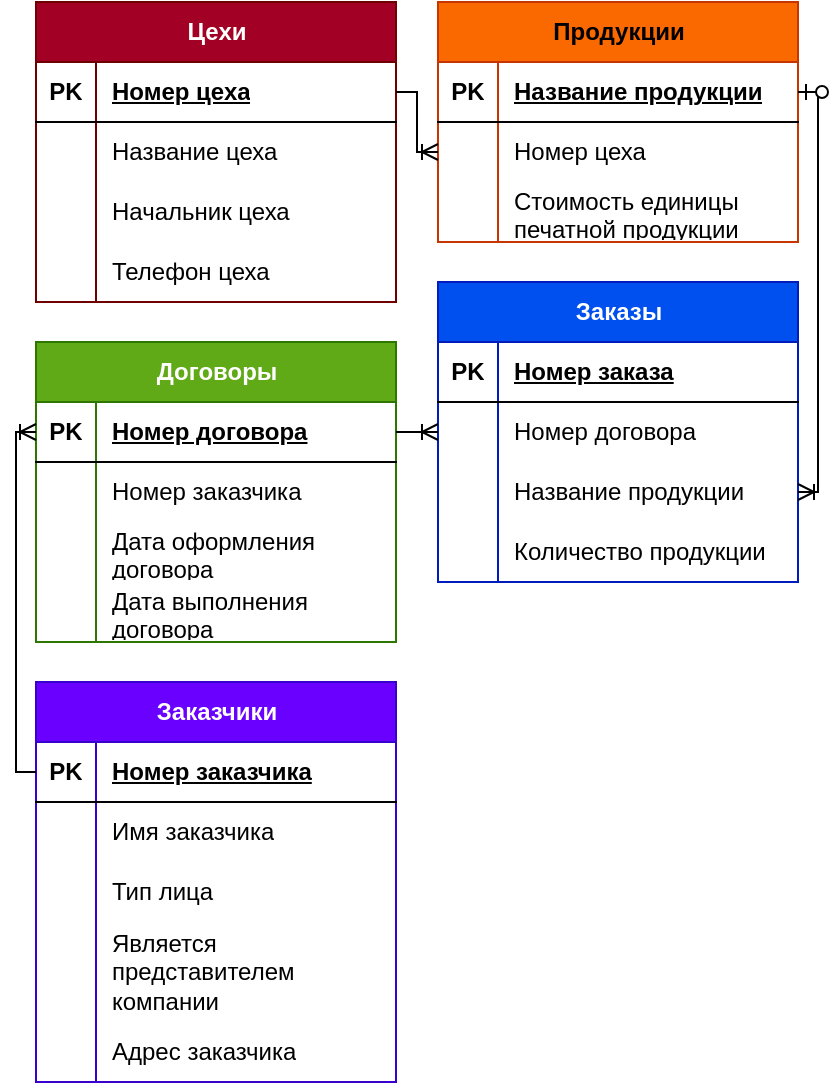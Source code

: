 <mxfile version="22.1.4" type="github">
  <diagram name="Страница 1" id="zLygSy3upfbwJDYn9ktv">
    <mxGraphModel dx="607" dy="3120" grid="1" gridSize="10" guides="1" tooltips="1" connect="1" arrows="1" fold="1" page="1" pageScale="1" pageWidth="827" pageHeight="1169" math="0" shadow="0">
      <root>
        <mxCell id="0" />
        <mxCell id="1" parent="0" />
        <mxCell id="AlSZQaVEiFYt_fOlfbv8-2" value="Цехи" style="shape=table;startSize=30;container=1;collapsible=1;childLayout=tableLayout;fixedRows=1;rowLines=0;fontStyle=1;align=center;resizeLast=1;html=1;fillColor=#a20025;strokeColor=#6F0000;fontColor=#ffffff;" parent="1" vertex="1">
          <mxGeometry x="1040" y="-2320" width="180" height="150" as="geometry" />
        </mxCell>
        <mxCell id="AlSZQaVEiFYt_fOlfbv8-3" value="" style="shape=tableRow;horizontal=0;startSize=0;swimlaneHead=0;swimlaneBody=0;fillColor=none;collapsible=0;dropTarget=0;points=[[0,0.5],[1,0.5]];portConstraint=eastwest;top=0;left=0;right=0;bottom=1;" parent="AlSZQaVEiFYt_fOlfbv8-2" vertex="1">
          <mxGeometry y="30" width="180" height="30" as="geometry" />
        </mxCell>
        <mxCell id="AlSZQaVEiFYt_fOlfbv8-4" value="PK" style="shape=partialRectangle;connectable=0;fillColor=none;top=0;left=0;bottom=0;right=0;fontStyle=1;overflow=hidden;whiteSpace=wrap;html=1;" parent="AlSZQaVEiFYt_fOlfbv8-3" vertex="1">
          <mxGeometry width="30" height="30" as="geometry">
            <mxRectangle width="30" height="30" as="alternateBounds" />
          </mxGeometry>
        </mxCell>
        <mxCell id="AlSZQaVEiFYt_fOlfbv8-5" value="Номер цеха" style="shape=partialRectangle;connectable=0;fillColor=none;top=0;left=0;bottom=0;right=0;align=left;spacingLeft=6;fontStyle=5;overflow=hidden;whiteSpace=wrap;html=1;" parent="AlSZQaVEiFYt_fOlfbv8-3" vertex="1">
          <mxGeometry x="30" width="150" height="30" as="geometry">
            <mxRectangle width="150" height="30" as="alternateBounds" />
          </mxGeometry>
        </mxCell>
        <mxCell id="AlSZQaVEiFYt_fOlfbv8-6" value="" style="shape=tableRow;horizontal=0;startSize=0;swimlaneHead=0;swimlaneBody=0;fillColor=none;collapsible=0;dropTarget=0;points=[[0,0.5],[1,0.5]];portConstraint=eastwest;top=0;left=0;right=0;bottom=0;" parent="AlSZQaVEiFYt_fOlfbv8-2" vertex="1">
          <mxGeometry y="60" width="180" height="30" as="geometry" />
        </mxCell>
        <mxCell id="AlSZQaVEiFYt_fOlfbv8-7" value="" style="shape=partialRectangle;connectable=0;fillColor=none;top=0;left=0;bottom=0;right=0;editable=1;overflow=hidden;whiteSpace=wrap;html=1;" parent="AlSZQaVEiFYt_fOlfbv8-6" vertex="1">
          <mxGeometry width="30" height="30" as="geometry">
            <mxRectangle width="30" height="30" as="alternateBounds" />
          </mxGeometry>
        </mxCell>
        <mxCell id="AlSZQaVEiFYt_fOlfbv8-8" value="Название цеха" style="shape=partialRectangle;connectable=0;fillColor=none;top=0;left=0;bottom=0;right=0;align=left;spacingLeft=6;overflow=hidden;whiteSpace=wrap;html=1;" parent="AlSZQaVEiFYt_fOlfbv8-6" vertex="1">
          <mxGeometry x="30" width="150" height="30" as="geometry">
            <mxRectangle width="150" height="30" as="alternateBounds" />
          </mxGeometry>
        </mxCell>
        <mxCell id="AlSZQaVEiFYt_fOlfbv8-9" value="" style="shape=tableRow;horizontal=0;startSize=0;swimlaneHead=0;swimlaneBody=0;fillColor=none;collapsible=0;dropTarget=0;points=[[0,0.5],[1,0.5]];portConstraint=eastwest;top=0;left=0;right=0;bottom=0;" parent="AlSZQaVEiFYt_fOlfbv8-2" vertex="1">
          <mxGeometry y="90" width="180" height="30" as="geometry" />
        </mxCell>
        <mxCell id="AlSZQaVEiFYt_fOlfbv8-10" value="" style="shape=partialRectangle;connectable=0;fillColor=none;top=0;left=0;bottom=0;right=0;editable=1;overflow=hidden;whiteSpace=wrap;html=1;" parent="AlSZQaVEiFYt_fOlfbv8-9" vertex="1">
          <mxGeometry width="30" height="30" as="geometry">
            <mxRectangle width="30" height="30" as="alternateBounds" />
          </mxGeometry>
        </mxCell>
        <mxCell id="AlSZQaVEiFYt_fOlfbv8-11" value="Начальник цеха" style="shape=partialRectangle;connectable=0;fillColor=none;top=0;left=0;bottom=0;right=0;align=left;spacingLeft=6;overflow=hidden;whiteSpace=wrap;html=1;" parent="AlSZQaVEiFYt_fOlfbv8-9" vertex="1">
          <mxGeometry x="30" width="150" height="30" as="geometry">
            <mxRectangle width="150" height="30" as="alternateBounds" />
          </mxGeometry>
        </mxCell>
        <mxCell id="AlSZQaVEiFYt_fOlfbv8-12" value="" style="shape=tableRow;horizontal=0;startSize=0;swimlaneHead=0;swimlaneBody=0;fillColor=none;collapsible=0;dropTarget=0;points=[[0,0.5],[1,0.5]];portConstraint=eastwest;top=0;left=0;right=0;bottom=0;" parent="AlSZQaVEiFYt_fOlfbv8-2" vertex="1">
          <mxGeometry y="120" width="180" height="30" as="geometry" />
        </mxCell>
        <mxCell id="AlSZQaVEiFYt_fOlfbv8-13" value="" style="shape=partialRectangle;connectable=0;fillColor=none;top=0;left=0;bottom=0;right=0;editable=1;overflow=hidden;whiteSpace=wrap;html=1;" parent="AlSZQaVEiFYt_fOlfbv8-12" vertex="1">
          <mxGeometry width="30" height="30" as="geometry">
            <mxRectangle width="30" height="30" as="alternateBounds" />
          </mxGeometry>
        </mxCell>
        <mxCell id="AlSZQaVEiFYt_fOlfbv8-14" value="Телефон цеха" style="shape=partialRectangle;connectable=0;fillColor=none;top=0;left=0;bottom=0;right=0;align=left;spacingLeft=6;overflow=hidden;whiteSpace=wrap;html=1;" parent="AlSZQaVEiFYt_fOlfbv8-12" vertex="1">
          <mxGeometry x="30" width="150" height="30" as="geometry">
            <mxRectangle width="150" height="30" as="alternateBounds" />
          </mxGeometry>
        </mxCell>
        <mxCell id="AlSZQaVEiFYt_fOlfbv8-15" value="Договоры" style="shape=table;startSize=30;container=1;collapsible=1;childLayout=tableLayout;fixedRows=1;rowLines=0;fontStyle=1;align=center;resizeLast=1;html=1;fillColor=#60a917;fontColor=#ffffff;strokeColor=#2D7600;" parent="1" vertex="1">
          <mxGeometry x="1040" y="-2150" width="180" height="150" as="geometry" />
        </mxCell>
        <mxCell id="AlSZQaVEiFYt_fOlfbv8-16" value="" style="shape=tableRow;horizontal=0;startSize=0;swimlaneHead=0;swimlaneBody=0;fillColor=none;collapsible=0;dropTarget=0;points=[[0,0.5],[1,0.5]];portConstraint=eastwest;top=0;left=0;right=0;bottom=1;" parent="AlSZQaVEiFYt_fOlfbv8-15" vertex="1">
          <mxGeometry y="30" width="180" height="30" as="geometry" />
        </mxCell>
        <mxCell id="AlSZQaVEiFYt_fOlfbv8-17" value="PK" style="shape=partialRectangle;connectable=0;fillColor=none;top=0;left=0;bottom=0;right=0;fontStyle=1;overflow=hidden;whiteSpace=wrap;html=1;" parent="AlSZQaVEiFYt_fOlfbv8-16" vertex="1">
          <mxGeometry width="30" height="30" as="geometry">
            <mxRectangle width="30" height="30" as="alternateBounds" />
          </mxGeometry>
        </mxCell>
        <mxCell id="AlSZQaVEiFYt_fOlfbv8-18" value="Номер договора" style="shape=partialRectangle;connectable=0;fillColor=none;top=0;left=0;bottom=0;right=0;align=left;spacingLeft=6;fontStyle=5;overflow=hidden;whiteSpace=wrap;html=1;" parent="AlSZQaVEiFYt_fOlfbv8-16" vertex="1">
          <mxGeometry x="30" width="150" height="30" as="geometry">
            <mxRectangle width="150" height="30" as="alternateBounds" />
          </mxGeometry>
        </mxCell>
        <mxCell id="AlSZQaVEiFYt_fOlfbv8-19" value="" style="shape=tableRow;horizontal=0;startSize=0;swimlaneHead=0;swimlaneBody=0;fillColor=none;collapsible=0;dropTarget=0;points=[[0,0.5],[1,0.5]];portConstraint=eastwest;top=0;left=0;right=0;bottom=0;" parent="AlSZQaVEiFYt_fOlfbv8-15" vertex="1">
          <mxGeometry y="60" width="180" height="30" as="geometry" />
        </mxCell>
        <mxCell id="AlSZQaVEiFYt_fOlfbv8-20" value="" style="shape=partialRectangle;connectable=0;fillColor=none;top=0;left=0;bottom=0;right=0;editable=1;overflow=hidden;whiteSpace=wrap;html=1;" parent="AlSZQaVEiFYt_fOlfbv8-19" vertex="1">
          <mxGeometry width="30" height="30" as="geometry">
            <mxRectangle width="30" height="30" as="alternateBounds" />
          </mxGeometry>
        </mxCell>
        <mxCell id="AlSZQaVEiFYt_fOlfbv8-21" value="Номер заказчика" style="shape=partialRectangle;connectable=0;fillColor=none;top=0;left=0;bottom=0;right=0;align=left;spacingLeft=6;overflow=hidden;whiteSpace=wrap;html=1;" parent="AlSZQaVEiFYt_fOlfbv8-19" vertex="1">
          <mxGeometry x="30" width="150" height="30" as="geometry">
            <mxRectangle width="150" height="30" as="alternateBounds" />
          </mxGeometry>
        </mxCell>
        <mxCell id="AlSZQaVEiFYt_fOlfbv8-22" value="" style="shape=tableRow;horizontal=0;startSize=0;swimlaneHead=0;swimlaneBody=0;fillColor=none;collapsible=0;dropTarget=0;points=[[0,0.5],[1,0.5]];portConstraint=eastwest;top=0;left=0;right=0;bottom=0;" parent="AlSZQaVEiFYt_fOlfbv8-15" vertex="1">
          <mxGeometry y="90" width="180" height="30" as="geometry" />
        </mxCell>
        <mxCell id="AlSZQaVEiFYt_fOlfbv8-23" value="" style="shape=partialRectangle;connectable=0;fillColor=none;top=0;left=0;bottom=0;right=0;editable=1;overflow=hidden;whiteSpace=wrap;html=1;" parent="AlSZQaVEiFYt_fOlfbv8-22" vertex="1">
          <mxGeometry width="30" height="30" as="geometry">
            <mxRectangle width="30" height="30" as="alternateBounds" />
          </mxGeometry>
        </mxCell>
        <mxCell id="AlSZQaVEiFYt_fOlfbv8-24" value="Дата оформления договора" style="shape=partialRectangle;connectable=0;fillColor=none;top=0;left=0;bottom=0;right=0;align=left;spacingLeft=6;overflow=hidden;whiteSpace=wrap;html=1;" parent="AlSZQaVEiFYt_fOlfbv8-22" vertex="1">
          <mxGeometry x="30" width="150" height="30" as="geometry">
            <mxRectangle width="150" height="30" as="alternateBounds" />
          </mxGeometry>
        </mxCell>
        <mxCell id="AlSZQaVEiFYt_fOlfbv8-25" value="" style="shape=tableRow;horizontal=0;startSize=0;swimlaneHead=0;swimlaneBody=0;fillColor=none;collapsible=0;dropTarget=0;points=[[0,0.5],[1,0.5]];portConstraint=eastwest;top=0;left=0;right=0;bottom=0;" parent="AlSZQaVEiFYt_fOlfbv8-15" vertex="1">
          <mxGeometry y="120" width="180" height="30" as="geometry" />
        </mxCell>
        <mxCell id="AlSZQaVEiFYt_fOlfbv8-26" value="" style="shape=partialRectangle;connectable=0;fillColor=none;top=0;left=0;bottom=0;right=0;editable=1;overflow=hidden;whiteSpace=wrap;html=1;" parent="AlSZQaVEiFYt_fOlfbv8-25" vertex="1">
          <mxGeometry width="30" height="30" as="geometry">
            <mxRectangle width="30" height="30" as="alternateBounds" />
          </mxGeometry>
        </mxCell>
        <mxCell id="AlSZQaVEiFYt_fOlfbv8-27" value="Дата выполнения договора" style="shape=partialRectangle;connectable=0;fillColor=none;top=0;left=0;bottom=0;right=0;align=left;spacingLeft=6;overflow=hidden;whiteSpace=wrap;html=1;" parent="AlSZQaVEiFYt_fOlfbv8-25" vertex="1">
          <mxGeometry x="30" width="150" height="30" as="geometry">
            <mxRectangle width="150" height="30" as="alternateBounds" />
          </mxGeometry>
        </mxCell>
        <mxCell id="AlSZQaVEiFYt_fOlfbv8-28" value="Продукции" style="shape=table;startSize=30;container=1;collapsible=1;childLayout=tableLayout;fixedRows=1;rowLines=0;fontStyle=1;align=center;resizeLast=1;html=1;fillColor=#fa6800;fontColor=#000000;strokeColor=#C73500;" parent="1" vertex="1">
          <mxGeometry x="1241" y="-2320" width="180" height="120" as="geometry" />
        </mxCell>
        <mxCell id="AlSZQaVEiFYt_fOlfbv8-29" value="" style="shape=tableRow;horizontal=0;startSize=0;swimlaneHead=0;swimlaneBody=0;fillColor=none;collapsible=0;dropTarget=0;points=[[0,0.5],[1,0.5]];portConstraint=eastwest;top=0;left=0;right=0;bottom=1;" parent="AlSZQaVEiFYt_fOlfbv8-28" vertex="1">
          <mxGeometry y="30" width="180" height="30" as="geometry" />
        </mxCell>
        <mxCell id="AlSZQaVEiFYt_fOlfbv8-30" value="PK" style="shape=partialRectangle;connectable=0;fillColor=none;top=0;left=0;bottom=0;right=0;fontStyle=1;overflow=hidden;whiteSpace=wrap;html=1;" parent="AlSZQaVEiFYt_fOlfbv8-29" vertex="1">
          <mxGeometry width="30" height="30" as="geometry">
            <mxRectangle width="30" height="30" as="alternateBounds" />
          </mxGeometry>
        </mxCell>
        <mxCell id="AlSZQaVEiFYt_fOlfbv8-31" value="Название продукции" style="shape=partialRectangle;connectable=0;fillColor=none;top=0;left=0;bottom=0;right=0;align=left;spacingLeft=6;fontStyle=5;overflow=hidden;whiteSpace=wrap;html=1;" parent="AlSZQaVEiFYt_fOlfbv8-29" vertex="1">
          <mxGeometry x="30" width="150" height="30" as="geometry">
            <mxRectangle width="150" height="30" as="alternateBounds" />
          </mxGeometry>
        </mxCell>
        <mxCell id="AlSZQaVEiFYt_fOlfbv8-32" value="" style="shape=tableRow;horizontal=0;startSize=0;swimlaneHead=0;swimlaneBody=0;fillColor=none;collapsible=0;dropTarget=0;points=[[0,0.5],[1,0.5]];portConstraint=eastwest;top=0;left=0;right=0;bottom=0;" parent="AlSZQaVEiFYt_fOlfbv8-28" vertex="1">
          <mxGeometry y="60" width="180" height="30" as="geometry" />
        </mxCell>
        <mxCell id="AlSZQaVEiFYt_fOlfbv8-33" value="" style="shape=partialRectangle;connectable=0;fillColor=none;top=0;left=0;bottom=0;right=0;editable=1;overflow=hidden;whiteSpace=wrap;html=1;" parent="AlSZQaVEiFYt_fOlfbv8-32" vertex="1">
          <mxGeometry width="30" height="30" as="geometry">
            <mxRectangle width="30" height="30" as="alternateBounds" />
          </mxGeometry>
        </mxCell>
        <mxCell id="AlSZQaVEiFYt_fOlfbv8-34" value="Номер цеха" style="shape=partialRectangle;connectable=0;fillColor=none;top=0;left=0;bottom=0;right=0;align=left;spacingLeft=6;overflow=hidden;whiteSpace=wrap;html=1;" parent="AlSZQaVEiFYt_fOlfbv8-32" vertex="1">
          <mxGeometry x="30" width="150" height="30" as="geometry">
            <mxRectangle width="150" height="30" as="alternateBounds" />
          </mxGeometry>
        </mxCell>
        <mxCell id="AlSZQaVEiFYt_fOlfbv8-35" value="" style="shape=tableRow;horizontal=0;startSize=0;swimlaneHead=0;swimlaneBody=0;fillColor=none;collapsible=0;dropTarget=0;points=[[0,0.5],[1,0.5]];portConstraint=eastwest;top=0;left=0;right=0;bottom=0;" parent="AlSZQaVEiFYt_fOlfbv8-28" vertex="1">
          <mxGeometry y="90" width="180" height="30" as="geometry" />
        </mxCell>
        <mxCell id="AlSZQaVEiFYt_fOlfbv8-36" value="" style="shape=partialRectangle;connectable=0;fillColor=none;top=0;left=0;bottom=0;right=0;editable=1;overflow=hidden;whiteSpace=wrap;html=1;" parent="AlSZQaVEiFYt_fOlfbv8-35" vertex="1">
          <mxGeometry width="30" height="30" as="geometry">
            <mxRectangle width="30" height="30" as="alternateBounds" />
          </mxGeometry>
        </mxCell>
        <mxCell id="AlSZQaVEiFYt_fOlfbv8-37" value="Стоимость единицы печатной продукции" style="shape=partialRectangle;connectable=0;fillColor=none;top=0;left=0;bottom=0;right=0;align=left;spacingLeft=6;overflow=hidden;whiteSpace=wrap;html=1;" parent="AlSZQaVEiFYt_fOlfbv8-35" vertex="1">
          <mxGeometry x="30" width="150" height="30" as="geometry">
            <mxRectangle width="150" height="30" as="alternateBounds" />
          </mxGeometry>
        </mxCell>
        <mxCell id="AlSZQaVEiFYt_fOlfbv8-41" value="Заказы" style="shape=table;startSize=30;container=1;collapsible=1;childLayout=tableLayout;fixedRows=1;rowLines=0;fontStyle=1;align=center;resizeLast=1;html=1;fillColor=#0050ef;fontColor=#ffffff;strokeColor=#001DBC;" parent="1" vertex="1">
          <mxGeometry x="1241" y="-2180" width="180" height="150" as="geometry" />
        </mxCell>
        <mxCell id="AlSZQaVEiFYt_fOlfbv8-42" value="" style="shape=tableRow;horizontal=0;startSize=0;swimlaneHead=0;swimlaneBody=0;fillColor=none;collapsible=0;dropTarget=0;points=[[0,0.5],[1,0.5]];portConstraint=eastwest;top=0;left=0;right=0;bottom=1;" parent="AlSZQaVEiFYt_fOlfbv8-41" vertex="1">
          <mxGeometry y="30" width="180" height="30" as="geometry" />
        </mxCell>
        <mxCell id="AlSZQaVEiFYt_fOlfbv8-43" value="PK" style="shape=partialRectangle;connectable=0;fillColor=none;top=0;left=0;bottom=0;right=0;fontStyle=1;overflow=hidden;whiteSpace=wrap;html=1;" parent="AlSZQaVEiFYt_fOlfbv8-42" vertex="1">
          <mxGeometry width="30" height="30" as="geometry">
            <mxRectangle width="30" height="30" as="alternateBounds" />
          </mxGeometry>
        </mxCell>
        <mxCell id="AlSZQaVEiFYt_fOlfbv8-44" value="Номер заказа" style="shape=partialRectangle;connectable=0;fillColor=none;top=0;left=0;bottom=0;right=0;align=left;spacingLeft=6;fontStyle=5;overflow=hidden;whiteSpace=wrap;html=1;" parent="AlSZQaVEiFYt_fOlfbv8-42" vertex="1">
          <mxGeometry x="30" width="150" height="30" as="geometry">
            <mxRectangle width="150" height="30" as="alternateBounds" />
          </mxGeometry>
        </mxCell>
        <mxCell id="AlSZQaVEiFYt_fOlfbv8-45" value="" style="shape=tableRow;horizontal=0;startSize=0;swimlaneHead=0;swimlaneBody=0;fillColor=none;collapsible=0;dropTarget=0;points=[[0,0.5],[1,0.5]];portConstraint=eastwest;top=0;left=0;right=0;bottom=0;" parent="AlSZQaVEiFYt_fOlfbv8-41" vertex="1">
          <mxGeometry y="60" width="180" height="30" as="geometry" />
        </mxCell>
        <mxCell id="AlSZQaVEiFYt_fOlfbv8-46" value="" style="shape=partialRectangle;connectable=0;fillColor=none;top=0;left=0;bottom=0;right=0;editable=1;overflow=hidden;whiteSpace=wrap;html=1;" parent="AlSZQaVEiFYt_fOlfbv8-45" vertex="1">
          <mxGeometry width="30" height="30" as="geometry">
            <mxRectangle width="30" height="30" as="alternateBounds" />
          </mxGeometry>
        </mxCell>
        <mxCell id="AlSZQaVEiFYt_fOlfbv8-47" value="Номер договора" style="shape=partialRectangle;connectable=0;fillColor=none;top=0;left=0;bottom=0;right=0;align=left;spacingLeft=6;overflow=hidden;whiteSpace=wrap;html=1;" parent="AlSZQaVEiFYt_fOlfbv8-45" vertex="1">
          <mxGeometry x="30" width="150" height="30" as="geometry">
            <mxRectangle width="150" height="30" as="alternateBounds" />
          </mxGeometry>
        </mxCell>
        <mxCell id="AlSZQaVEiFYt_fOlfbv8-48" value="" style="shape=tableRow;horizontal=0;startSize=0;swimlaneHead=0;swimlaneBody=0;fillColor=none;collapsible=0;dropTarget=0;points=[[0,0.5],[1,0.5]];portConstraint=eastwest;top=0;left=0;right=0;bottom=0;" parent="AlSZQaVEiFYt_fOlfbv8-41" vertex="1">
          <mxGeometry y="90" width="180" height="30" as="geometry" />
        </mxCell>
        <mxCell id="AlSZQaVEiFYt_fOlfbv8-49" value="" style="shape=partialRectangle;connectable=0;fillColor=none;top=0;left=0;bottom=0;right=0;editable=1;overflow=hidden;whiteSpace=wrap;html=1;" parent="AlSZQaVEiFYt_fOlfbv8-48" vertex="1">
          <mxGeometry width="30" height="30" as="geometry">
            <mxRectangle width="30" height="30" as="alternateBounds" />
          </mxGeometry>
        </mxCell>
        <mxCell id="AlSZQaVEiFYt_fOlfbv8-50" value="Название продукции" style="shape=partialRectangle;connectable=0;fillColor=none;top=0;left=0;bottom=0;right=0;align=left;spacingLeft=6;overflow=hidden;whiteSpace=wrap;html=1;" parent="AlSZQaVEiFYt_fOlfbv8-48" vertex="1">
          <mxGeometry x="30" width="150" height="30" as="geometry">
            <mxRectangle width="150" height="30" as="alternateBounds" />
          </mxGeometry>
        </mxCell>
        <mxCell id="AlSZQaVEiFYt_fOlfbv8-51" value="" style="shape=tableRow;horizontal=0;startSize=0;swimlaneHead=0;swimlaneBody=0;fillColor=none;collapsible=0;dropTarget=0;points=[[0,0.5],[1,0.5]];portConstraint=eastwest;top=0;left=0;right=0;bottom=0;" parent="AlSZQaVEiFYt_fOlfbv8-41" vertex="1">
          <mxGeometry y="120" width="180" height="30" as="geometry" />
        </mxCell>
        <mxCell id="AlSZQaVEiFYt_fOlfbv8-52" value="" style="shape=partialRectangle;connectable=0;fillColor=none;top=0;left=0;bottom=0;right=0;editable=1;overflow=hidden;whiteSpace=wrap;html=1;" parent="AlSZQaVEiFYt_fOlfbv8-51" vertex="1">
          <mxGeometry width="30" height="30" as="geometry">
            <mxRectangle width="30" height="30" as="alternateBounds" />
          </mxGeometry>
        </mxCell>
        <mxCell id="AlSZQaVEiFYt_fOlfbv8-53" value="Количество продукции" style="shape=partialRectangle;connectable=0;fillColor=none;top=0;left=0;bottom=0;right=0;align=left;spacingLeft=6;overflow=hidden;whiteSpace=wrap;html=1;" parent="AlSZQaVEiFYt_fOlfbv8-51" vertex="1">
          <mxGeometry x="30" width="150" height="30" as="geometry">
            <mxRectangle width="150" height="30" as="alternateBounds" />
          </mxGeometry>
        </mxCell>
        <mxCell id="AlSZQaVEiFYt_fOlfbv8-55" value="Заказчики" style="shape=table;startSize=30;container=1;collapsible=1;childLayout=tableLayout;fixedRows=1;rowLines=0;fontStyle=1;align=center;resizeLast=1;html=1;fillColor=#6a00ff;fontColor=#ffffff;strokeColor=#3700CC;" parent="1" vertex="1">
          <mxGeometry x="1040" y="-1980" width="180" height="200" as="geometry" />
        </mxCell>
        <mxCell id="AlSZQaVEiFYt_fOlfbv8-56" value="" style="shape=tableRow;horizontal=0;startSize=0;swimlaneHead=0;swimlaneBody=0;fillColor=none;collapsible=0;dropTarget=0;points=[[0,0.5],[1,0.5]];portConstraint=eastwest;top=0;left=0;right=0;bottom=1;" parent="AlSZQaVEiFYt_fOlfbv8-55" vertex="1">
          <mxGeometry y="30" width="180" height="30" as="geometry" />
        </mxCell>
        <mxCell id="AlSZQaVEiFYt_fOlfbv8-57" value="PK" style="shape=partialRectangle;connectable=0;fillColor=none;top=0;left=0;bottom=0;right=0;fontStyle=1;overflow=hidden;whiteSpace=wrap;html=1;" parent="AlSZQaVEiFYt_fOlfbv8-56" vertex="1">
          <mxGeometry width="30" height="30" as="geometry">
            <mxRectangle width="30" height="30" as="alternateBounds" />
          </mxGeometry>
        </mxCell>
        <mxCell id="AlSZQaVEiFYt_fOlfbv8-58" value="Номер заказчика" style="shape=partialRectangle;connectable=0;fillColor=none;top=0;left=0;bottom=0;right=0;align=left;spacingLeft=6;fontStyle=5;overflow=hidden;whiteSpace=wrap;html=1;" parent="AlSZQaVEiFYt_fOlfbv8-56" vertex="1">
          <mxGeometry x="30" width="150" height="30" as="geometry">
            <mxRectangle width="150" height="30" as="alternateBounds" />
          </mxGeometry>
        </mxCell>
        <mxCell id="AlSZQaVEiFYt_fOlfbv8-59" value="" style="shape=tableRow;horizontal=0;startSize=0;swimlaneHead=0;swimlaneBody=0;fillColor=none;collapsible=0;dropTarget=0;points=[[0,0.5],[1,0.5]];portConstraint=eastwest;top=0;left=0;right=0;bottom=0;" parent="AlSZQaVEiFYt_fOlfbv8-55" vertex="1">
          <mxGeometry y="60" width="180" height="30" as="geometry" />
        </mxCell>
        <mxCell id="AlSZQaVEiFYt_fOlfbv8-60" value="" style="shape=partialRectangle;connectable=0;fillColor=none;top=0;left=0;bottom=0;right=0;editable=1;overflow=hidden;whiteSpace=wrap;html=1;" parent="AlSZQaVEiFYt_fOlfbv8-59" vertex="1">
          <mxGeometry width="30" height="30" as="geometry">
            <mxRectangle width="30" height="30" as="alternateBounds" />
          </mxGeometry>
        </mxCell>
        <mxCell id="AlSZQaVEiFYt_fOlfbv8-61" value="Имя заказчика" style="shape=partialRectangle;connectable=0;fillColor=none;top=0;left=0;bottom=0;right=0;align=left;spacingLeft=6;overflow=hidden;whiteSpace=wrap;html=1;" parent="AlSZQaVEiFYt_fOlfbv8-59" vertex="1">
          <mxGeometry x="30" width="150" height="30" as="geometry">
            <mxRectangle width="150" height="30" as="alternateBounds" />
          </mxGeometry>
        </mxCell>
        <mxCell id="AlSZQaVEiFYt_fOlfbv8-62" value="" style="shape=tableRow;horizontal=0;startSize=0;swimlaneHead=0;swimlaneBody=0;fillColor=none;collapsible=0;dropTarget=0;points=[[0,0.5],[1,0.5]];portConstraint=eastwest;top=0;left=0;right=0;bottom=0;" parent="AlSZQaVEiFYt_fOlfbv8-55" vertex="1">
          <mxGeometry y="90" width="180" height="30" as="geometry" />
        </mxCell>
        <mxCell id="AlSZQaVEiFYt_fOlfbv8-63" value="" style="shape=partialRectangle;connectable=0;fillColor=none;top=0;left=0;bottom=0;right=0;editable=1;overflow=hidden;whiteSpace=wrap;html=1;" parent="AlSZQaVEiFYt_fOlfbv8-62" vertex="1">
          <mxGeometry width="30" height="30" as="geometry">
            <mxRectangle width="30" height="30" as="alternateBounds" />
          </mxGeometry>
        </mxCell>
        <mxCell id="AlSZQaVEiFYt_fOlfbv8-64" value="Тип лица" style="shape=partialRectangle;connectable=0;fillColor=none;top=0;left=0;bottom=0;right=0;align=left;spacingLeft=6;overflow=hidden;whiteSpace=wrap;html=1;" parent="AlSZQaVEiFYt_fOlfbv8-62" vertex="1">
          <mxGeometry x="30" width="150" height="30" as="geometry">
            <mxRectangle width="150" height="30" as="alternateBounds" />
          </mxGeometry>
        </mxCell>
        <mxCell id="AlSZQaVEiFYt_fOlfbv8-65" value="" style="shape=tableRow;horizontal=0;startSize=0;swimlaneHead=0;swimlaneBody=0;fillColor=none;collapsible=0;dropTarget=0;points=[[0,0.5],[1,0.5]];portConstraint=eastwest;top=0;left=0;right=0;bottom=0;" parent="AlSZQaVEiFYt_fOlfbv8-55" vertex="1">
          <mxGeometry y="120" width="180" height="50" as="geometry" />
        </mxCell>
        <mxCell id="AlSZQaVEiFYt_fOlfbv8-66" value="" style="shape=partialRectangle;connectable=0;fillColor=none;top=0;left=0;bottom=0;right=0;editable=1;overflow=hidden;whiteSpace=wrap;html=1;" parent="AlSZQaVEiFYt_fOlfbv8-65" vertex="1">
          <mxGeometry width="30" height="50" as="geometry">
            <mxRectangle width="30" height="50" as="alternateBounds" />
          </mxGeometry>
        </mxCell>
        <mxCell id="AlSZQaVEiFYt_fOlfbv8-67" value="Является представителем компании" style="shape=partialRectangle;connectable=0;fillColor=none;top=0;left=0;bottom=0;right=0;align=left;spacingLeft=6;overflow=hidden;whiteSpace=wrap;html=1;" parent="AlSZQaVEiFYt_fOlfbv8-65" vertex="1">
          <mxGeometry x="30" width="150" height="50" as="geometry">
            <mxRectangle width="150" height="50" as="alternateBounds" />
          </mxGeometry>
        </mxCell>
        <mxCell id="AlSZQaVEiFYt_fOlfbv8-68" style="shape=tableRow;horizontal=0;startSize=0;swimlaneHead=0;swimlaneBody=0;fillColor=none;collapsible=0;dropTarget=0;points=[[0,0.5],[1,0.5]];portConstraint=eastwest;top=0;left=0;right=0;bottom=0;" parent="AlSZQaVEiFYt_fOlfbv8-55" vertex="1">
          <mxGeometry y="170" width="180" height="30" as="geometry" />
        </mxCell>
        <mxCell id="AlSZQaVEiFYt_fOlfbv8-69" style="shape=partialRectangle;connectable=0;fillColor=none;top=0;left=0;bottom=0;right=0;editable=1;overflow=hidden;whiteSpace=wrap;html=1;" parent="AlSZQaVEiFYt_fOlfbv8-68" vertex="1">
          <mxGeometry width="30" height="30" as="geometry">
            <mxRectangle width="30" height="30" as="alternateBounds" />
          </mxGeometry>
        </mxCell>
        <mxCell id="AlSZQaVEiFYt_fOlfbv8-70" value="Адрес заказчика" style="shape=partialRectangle;connectable=0;fillColor=none;top=0;left=0;bottom=0;right=0;align=left;spacingLeft=6;overflow=hidden;whiteSpace=wrap;html=1;" parent="AlSZQaVEiFYt_fOlfbv8-68" vertex="1">
          <mxGeometry x="30" width="150" height="30" as="geometry">
            <mxRectangle width="150" height="30" as="alternateBounds" />
          </mxGeometry>
        </mxCell>
        <mxCell id="AlSZQaVEiFYt_fOlfbv8-72" value="" style="edgeStyle=orthogonalEdgeStyle;fontSize=12;html=1;endArrow=ERoneToMany;rounded=0;" parent="1" source="AlSZQaVEiFYt_fOlfbv8-3" target="AlSZQaVEiFYt_fOlfbv8-32" edge="1">
          <mxGeometry width="100" height="100" relative="1" as="geometry">
            <mxPoint x="1230" y="-2220" as="sourcePoint" />
            <mxPoint x="1330" y="-2320" as="targetPoint" />
          </mxGeometry>
        </mxCell>
        <mxCell id="AlSZQaVEiFYt_fOlfbv8-73" value="" style="edgeStyle=orthogonalEdgeStyle;fontSize=12;html=1;endArrow=ERoneToMany;startArrow=ERzeroToOne;rounded=0;exitX=1;exitY=0.5;exitDx=0;exitDy=0;" parent="1" source="AlSZQaVEiFYt_fOlfbv8-29" target="AlSZQaVEiFYt_fOlfbv8-48" edge="1">
          <mxGeometry width="100" height="100" relative="1" as="geometry">
            <mxPoint x="1280" y="-1860" as="sourcePoint" />
            <mxPoint x="1380" y="-1960" as="targetPoint" />
          </mxGeometry>
        </mxCell>
        <mxCell id="AlSZQaVEiFYt_fOlfbv8-74" value="" style="edgeStyle=orthogonalEdgeStyle;fontSize=12;html=1;endArrow=ERoneToMany;rounded=0;" parent="1" source="AlSZQaVEiFYt_fOlfbv8-16" target="AlSZQaVEiFYt_fOlfbv8-45" edge="1">
          <mxGeometry width="100" height="100" relative="1" as="geometry">
            <mxPoint x="1290" y="-1860" as="sourcePoint" />
            <mxPoint x="1390" y="-1960" as="targetPoint" />
          </mxGeometry>
        </mxCell>
        <mxCell id="AlSZQaVEiFYt_fOlfbv8-75" value="" style="edgeStyle=orthogonalEdgeStyle;fontSize=12;html=1;endArrow=ERoneToMany;rounded=0;entryX=0;entryY=0.5;entryDx=0;entryDy=0;exitX=0;exitY=0.5;exitDx=0;exitDy=0;" parent="1" source="AlSZQaVEiFYt_fOlfbv8-56" target="AlSZQaVEiFYt_fOlfbv8-16" edge="1">
          <mxGeometry width="100" height="100" relative="1" as="geometry">
            <mxPoint x="1020" y="-1880" as="sourcePoint" />
            <mxPoint x="1120" y="-1980" as="targetPoint" />
          </mxGeometry>
        </mxCell>
      </root>
    </mxGraphModel>
  </diagram>
</mxfile>
